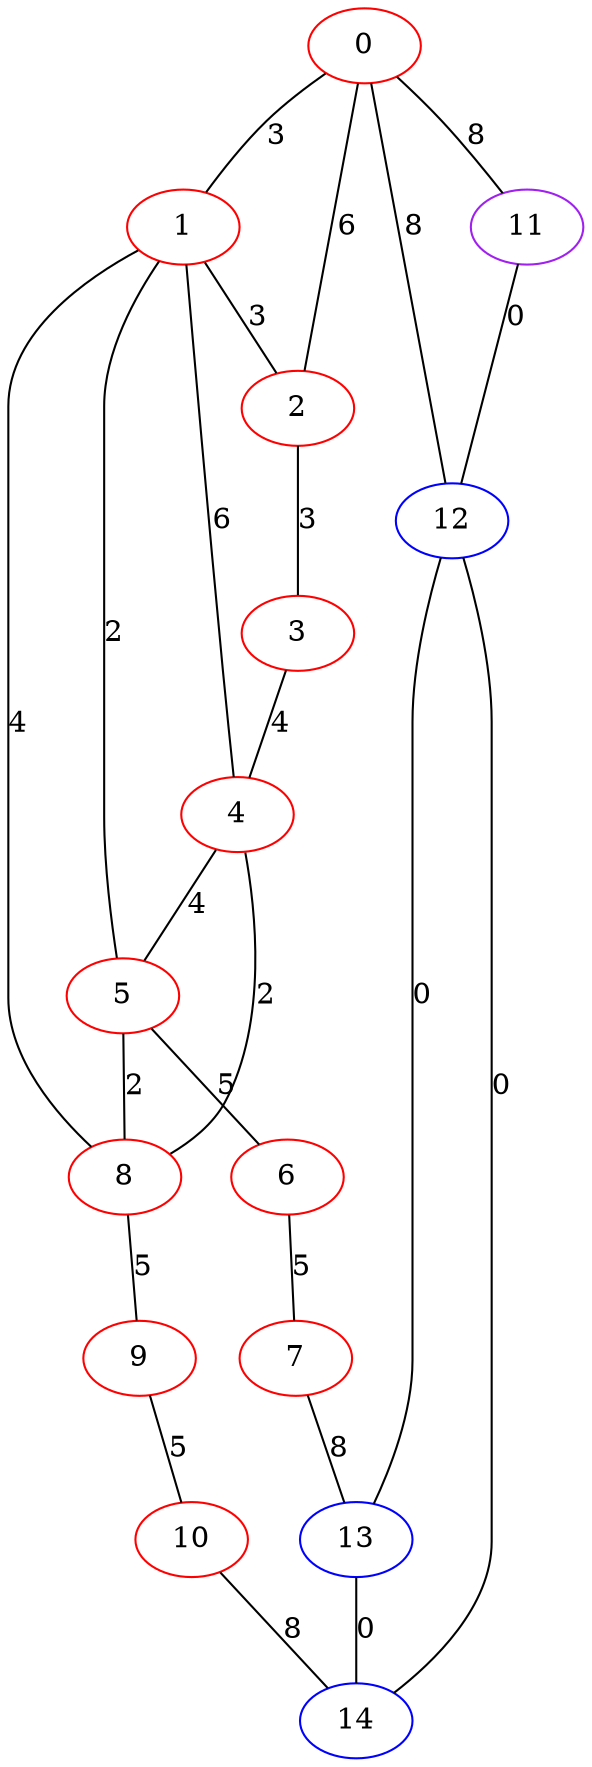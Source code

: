 graph "" {
0 [color=red, weight=1];
1 [color=red, weight=1];
2 [color=red, weight=1];
3 [color=red, weight=1];
4 [color=red, weight=1];
5 [color=red, weight=1];
6 [color=red, weight=1];
7 [color=red, weight=1];
8 [color=red, weight=1];
9 [color=red, weight=1];
10 [color=red, weight=1];
11 [color=purple, weight=4];
12 [color=blue, weight=3];
13 [color=blue, weight=3];
14 [color=blue, weight=3];
0 -- 1  [key=0, label=3];
0 -- 2  [key=0, label=6];
0 -- 11  [key=0, label=8];
0 -- 12  [key=0, label=8];
1 -- 8  [key=0, label=4];
1 -- 2  [key=0, label=3];
1 -- 4  [key=0, label=6];
1 -- 5  [key=0, label=2];
2 -- 3  [key=0, label=3];
3 -- 4  [key=0, label=4];
4 -- 8  [key=0, label=2];
4 -- 5  [key=0, label=4];
5 -- 8  [key=0, label=2];
5 -- 6  [key=0, label=5];
6 -- 7  [key=0, label=5];
7 -- 13  [key=0, label=8];
8 -- 9  [key=0, label=5];
9 -- 10  [key=0, label=5];
10 -- 14  [key=0, label=8];
11 -- 12  [key=0, label=0];
12 -- 13  [key=0, label=0];
12 -- 14  [key=0, label=0];
13 -- 14  [key=0, label=0];
}
